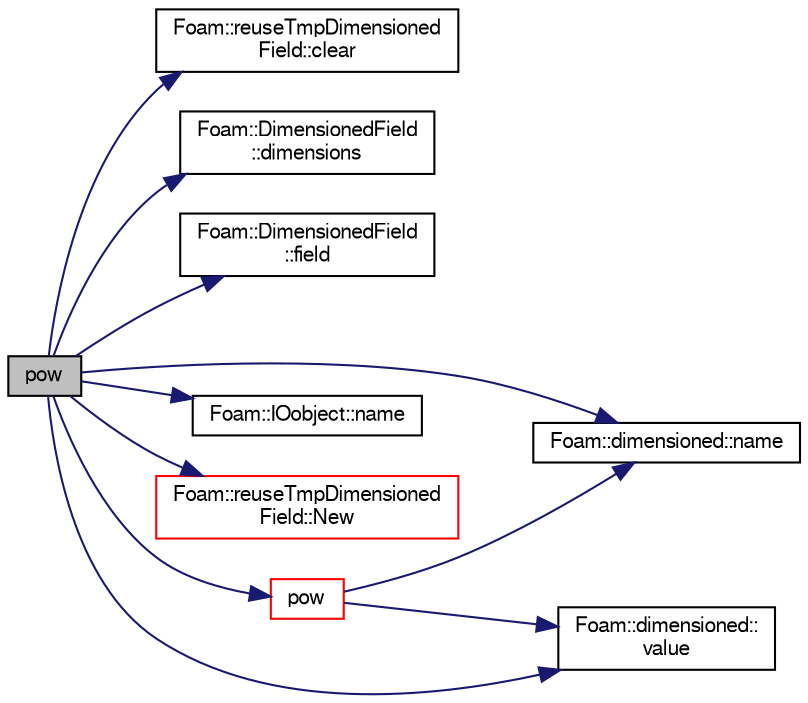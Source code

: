 digraph "pow"
{
  bgcolor="transparent";
  edge [fontname="FreeSans",fontsize="10",labelfontname="FreeSans",labelfontsize="10"];
  node [fontname="FreeSans",fontsize="10",shape=record];
  rankdir="LR";
  Node61056 [label="pow",height=0.2,width=0.4,color="black", fillcolor="grey75", style="filled", fontcolor="black"];
  Node61056 -> Node61057 [color="midnightblue",fontsize="10",style="solid",fontname="FreeSans"];
  Node61057 [label="Foam::reuseTmpDimensioned\lField::clear",height=0.2,width=0.4,color="black",URL="$a26394.html#aaa3059115b3dd8823d59eb56c23db009"];
  Node61056 -> Node61058 [color="midnightblue",fontsize="10",style="solid",fontname="FreeSans"];
  Node61058 [label="Foam::DimensionedField\l::dimensions",height=0.2,width=0.4,color="black",URL="$a26390.html#a66989c1e0666e0d0c93a2056ce75599e",tooltip="Return dimensions. "];
  Node61056 -> Node61059 [color="midnightblue",fontsize="10",style="solid",fontname="FreeSans"];
  Node61059 [label="Foam::DimensionedField\l::field",height=0.2,width=0.4,color="black",URL="$a26390.html#a969c81597ae68f5a36efafe599ec1e89"];
  Node61056 -> Node61060 [color="midnightblue",fontsize="10",style="solid",fontname="FreeSans"];
  Node61060 [label="Foam::dimensioned::name",height=0.2,width=0.4,color="black",URL="$a26366.html#ade4113569ef0db70665fded275a5e38e",tooltip="Return const reference to name. "];
  Node61056 -> Node61061 [color="midnightblue",fontsize="10",style="solid",fontname="FreeSans"];
  Node61061 [label="Foam::IOobject::name",height=0.2,width=0.4,color="black",URL="$a26142.html#acc80e00a8ac919288fb55bd14cc88bf6",tooltip="Return name. "];
  Node61056 -> Node61062 [color="midnightblue",fontsize="10",style="solid",fontname="FreeSans"];
  Node61062 [label="Foam::reuseTmpDimensioned\lField::New",height=0.2,width=0.4,color="red",URL="$a26394.html#a7006645d025d8a6d6ccb92599751a50b"];
  Node61056 -> Node61066 [color="midnightblue",fontsize="10",style="solid",fontname="FreeSans"];
  Node61066 [label="pow",height=0.2,width=0.4,color="red",URL="$a21124.html#a7500c8e9d27a442adc75e287de074c7c"];
  Node61066 -> Node61060 [color="midnightblue",fontsize="10",style="solid",fontname="FreeSans"];
  Node61066 -> Node61068 [color="midnightblue",fontsize="10",style="solid",fontname="FreeSans"];
  Node61068 [label="Foam::dimensioned::\lvalue",height=0.2,width=0.4,color="black",URL="$a26366.html#a7948200a26c85fc3a83ffa510a91d668",tooltip="Return const reference to value. "];
  Node61056 -> Node61068 [color="midnightblue",fontsize="10",style="solid",fontname="FreeSans"];
}
